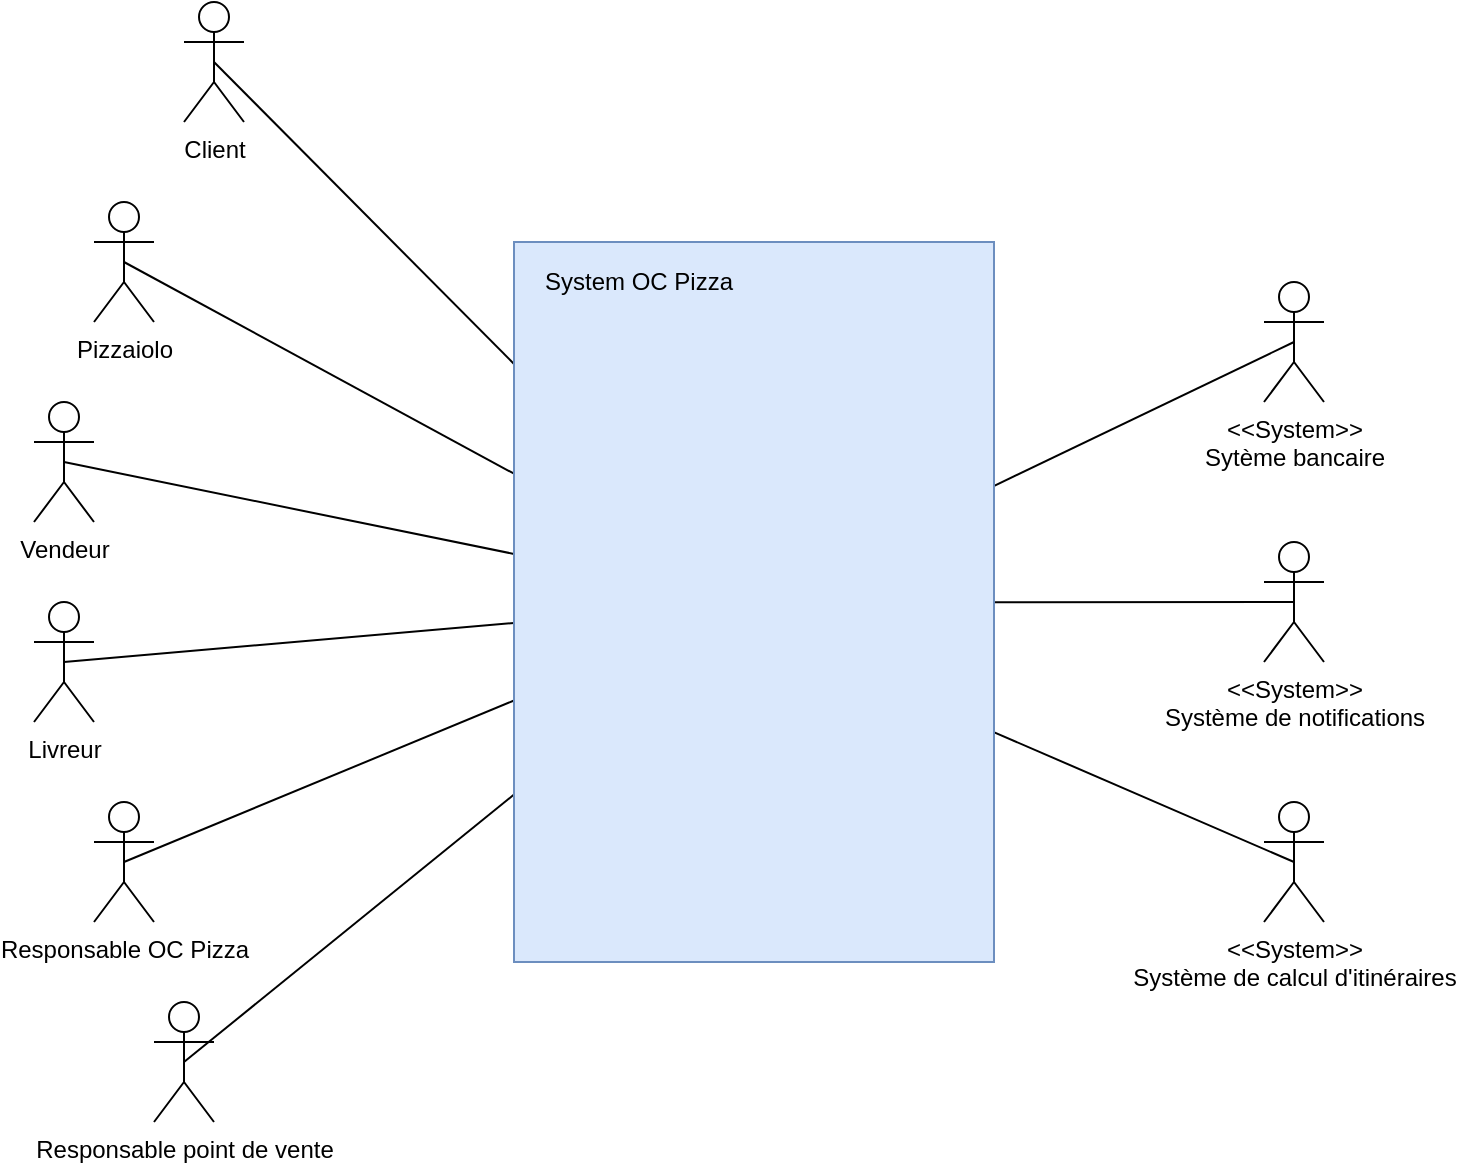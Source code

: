 <mxfile version="10.7.5" type="github"><diagram id="CUu8o14qs49fdBrRuOZ4" name="Page-1"><mxGraphModel dx="1400" dy="763" grid="1" gridSize="10" guides="1" tooltips="1" connect="1" arrows="1" fold="1" page="0" pageScale="1" pageWidth="827" pageHeight="1169" math="0" shadow="0"><root><mxCell id="0"/><mxCell id="1" parent="0"/><mxCell id="eBQ516SrxhpzKpFVgr_O-2" value="Client" style="shape=umlActor;verticalLabelPosition=bottom;labelBackgroundColor=#ffffff;verticalAlign=top;html=1;outlineConnect=0;" parent="1" vertex="1"><mxGeometry x="155" y="200" width="30" height="60" as="geometry"/></mxCell><mxCell id="eBQ516SrxhpzKpFVgr_O-5" value="Responsable OC Pizza" style="shape=umlActor;verticalLabelPosition=bottom;labelBackgroundColor=#ffffff;verticalAlign=top;html=1;outlineConnect=0;" parent="1" vertex="1"><mxGeometry x="110" y="600" width="30" height="60" as="geometry"/></mxCell><mxCell id="eBQ516SrxhpzKpFVgr_O-6" value="Responsable point de vente" style="shape=umlActor;verticalLabelPosition=bottom;labelBackgroundColor=#ffffff;verticalAlign=top;html=1;outlineConnect=0;" parent="1" vertex="1"><mxGeometry x="140" y="700" width="30" height="60" as="geometry"/></mxCell><mxCell id="eBQ516SrxhpzKpFVgr_O-10" value="Pizzaiolo" style="shape=umlActor;verticalLabelPosition=bottom;labelBackgroundColor=#ffffff;verticalAlign=top;html=1;outlineConnect=0;" parent="1" vertex="1"><mxGeometry x="110" y="300" width="30" height="60" as="geometry"/></mxCell><mxCell id="eBQ516SrxhpzKpFVgr_O-11" value="Vendeur" style="shape=umlActor;verticalLabelPosition=bottom;labelBackgroundColor=#ffffff;verticalAlign=top;html=1;outlineConnect=0;" parent="1" vertex="1"><mxGeometry x="80" y="400" width="30" height="60" as="geometry"/></mxCell><mxCell id="eBQ516SrxhpzKpFVgr_O-16" value="Livreur" style="shape=umlActor;verticalLabelPosition=bottom;labelBackgroundColor=#ffffff;verticalAlign=top;html=1;outlineConnect=0;" parent="1" vertex="1"><mxGeometry x="80" y="500" width="30" height="60" as="geometry"/></mxCell><mxCell id="eBQ516SrxhpzKpFVgr_O-19" value="&lt;div&gt;&amp;lt;&amp;lt;System&amp;gt;&amp;gt;&lt;/div&gt;&lt;div&gt;Sytème bancaire&lt;br&gt;&lt;/div&gt;" style="shape=umlActor;verticalLabelPosition=bottom;labelBackgroundColor=#ffffff;verticalAlign=top;html=1;outlineConnect=0;" parent="1" vertex="1"><mxGeometry x="695" y="340" width="30" height="60" as="geometry"/></mxCell><mxCell id="eBQ516SrxhpzKpFVgr_O-25" value="&lt;div&gt;&amp;lt;&amp;lt;System&amp;gt;&amp;gt;&lt;/div&gt;&lt;div&gt;Système de notifications&lt;br&gt;&lt;/div&gt;" style="shape=umlActor;verticalLabelPosition=bottom;labelBackgroundColor=#ffffff;verticalAlign=top;html=1;outlineConnect=0;" parent="1" vertex="1"><mxGeometry x="695" y="470" width="30" height="60" as="geometry"/></mxCell><mxCell id="eBQ516SrxhpzKpFVgr_O-28" value="" style="endArrow=none;html=1;exitX=0.5;exitY=0.5;exitDx=0;exitDy=0;exitPerimeter=0;" parent="1" source="eBQ516SrxhpzKpFVgr_O-2" edge="1"><mxGeometry width="50" height="50" relative="1" as="geometry"><mxPoint x="230" y="260" as="sourcePoint"/><mxPoint x="320" y="380.985" as="targetPoint"/></mxGeometry></mxCell><mxCell id="eBQ516SrxhpzKpFVgr_O-29" value="" style="endArrow=none;html=1;exitX=0.5;exitY=0.5;exitDx=0;exitDy=0;exitPerimeter=0;" parent="1" source="eBQ516SrxhpzKpFVgr_O-10" edge="1"><mxGeometry width="50" height="50" relative="1" as="geometry"><mxPoint x="185" y="385" as="sourcePoint"/><mxPoint x="320" y="435.868" as="targetPoint"/></mxGeometry></mxCell><mxCell id="eBQ516SrxhpzKpFVgr_O-30" value="" style="endArrow=none;html=1;exitX=0.5;exitY=0.5;exitDx=0;exitDy=0;exitPerimeter=0;" parent="1" source="eBQ516SrxhpzKpFVgr_O-11" edge="1"><mxGeometry width="50" height="50" relative="1" as="geometry"><mxPoint x="155" y="460" as="sourcePoint"/><mxPoint x="320" y="475.967" as="targetPoint"/></mxGeometry></mxCell><mxCell id="eBQ516SrxhpzKpFVgr_O-31" value="" style="endArrow=none;html=1;exitX=0.5;exitY=0.5;exitDx=0;exitDy=0;exitPerimeter=0;" parent="1" source="eBQ516SrxhpzKpFVgr_O-16" edge="1"><mxGeometry width="50" height="50" relative="1" as="geometry"><mxPoint x="140" y="555" as="sourcePoint"/><mxPoint x="320" y="510.464" as="targetPoint"/></mxGeometry></mxCell><mxCell id="eBQ516SrxhpzKpFVgr_O-32" value="" style="endArrow=none;html=1;exitX=0.5;exitY=0.5;exitDx=0;exitDy=0;exitPerimeter=0;" parent="1" source="eBQ516SrxhpzKpFVgr_O-5" edge="1"><mxGeometry width="50" height="50" relative="1" as="geometry"><mxPoint x="155" y="650" as="sourcePoint"/><mxPoint x="320" y="549.265" as="targetPoint"/></mxGeometry></mxCell><mxCell id="eBQ516SrxhpzKpFVgr_O-33" value="" style="endArrow=none;html=1;exitX=0.5;exitY=0.5;exitDx=0;exitDy=0;exitPerimeter=0;" parent="1" source="eBQ516SrxhpzKpFVgr_O-6" edge="1"><mxGeometry width="50" height="50" relative="1" as="geometry"><mxPoint x="220" y="730" as="sourcePoint"/><mxPoint x="320" y="596.277" as="targetPoint"/></mxGeometry></mxCell><mxCell id="eBQ516SrxhpzKpFVgr_O-34" value="" style="endArrow=none;html=1;entryX=0.5;entryY=0.5;entryDx=0;entryDy=0;entryPerimeter=0;" parent="1" target="eBQ516SrxhpzKpFVgr_O-19" edge="1"><mxGeometry width="50" height="50" relative="1" as="geometry"><mxPoint x="557.0" y="443.405" as="sourcePoint"/><mxPoint x="110" y="800" as="targetPoint"/></mxGeometry></mxCell><mxCell id="eBQ516SrxhpzKpFVgr_O-35" value="" style="endArrow=none;html=1;entryX=0.5;entryY=0.5;entryDx=0;entryDy=0;entryPerimeter=0;" parent="1" target="eBQ516SrxhpzKpFVgr_O-25" edge="1"><mxGeometry width="50" height="50" relative="1" as="geometry"><mxPoint x="557.0" y="500.145" as="sourcePoint"/><mxPoint x="110" y="800" as="targetPoint"/></mxGeometry></mxCell><mxCell id="t4skHhW84OFKqU-CQkIf-1" value="&lt;div&gt;&amp;lt;&amp;lt;System&amp;gt;&amp;gt;&lt;/div&gt;&lt;div&gt;Système de calcul d'itinéraires&lt;br&gt;&lt;/div&gt;" style="shape=umlActor;verticalLabelPosition=bottom;labelBackgroundColor=#ffffff;verticalAlign=top;html=1;outlineConnect=0;" parent="1" vertex="1"><mxGeometry x="695" y="600" width="30" height="60" as="geometry"/></mxCell><mxCell id="t4skHhW84OFKqU-CQkIf-2" value="" style="endArrow=none;html=1;exitX=0.5;exitY=0.5;exitDx=0;exitDy=0;exitPerimeter=0;entryX=0.675;entryY=0.001;entryDx=0;entryDy=0;entryPerimeter=0;" parent="1" source="t4skHhW84OFKqU-CQkIf-1" edge="1"><mxGeometry width="50" height="50" relative="1" as="geometry"><mxPoint x="140" y="850" as="sourcePoint"/><mxPoint x="556.667" y="563.667" as="targetPoint"/></mxGeometry></mxCell><mxCell id="1-KBfkGcU1_BA88KdGf2-2" value="" style="rounded=0;whiteSpace=wrap;html=1;fillColor=#dae8fc;strokeColor=#6c8ebf;" vertex="1" parent="1"><mxGeometry x="320" y="320" width="240" height="360" as="geometry"/></mxCell><mxCell id="1-KBfkGcU1_BA88KdGf2-5" value="System OC Pizza" style="text;html=1;strokeColor=none;fillColor=none;align=center;verticalAlign=middle;whiteSpace=wrap;rounded=0;" vertex="1" parent="1"><mxGeometry x="325" y="330" width="115" height="20" as="geometry"/></mxCell></root></mxGraphModel></diagram></mxfile>